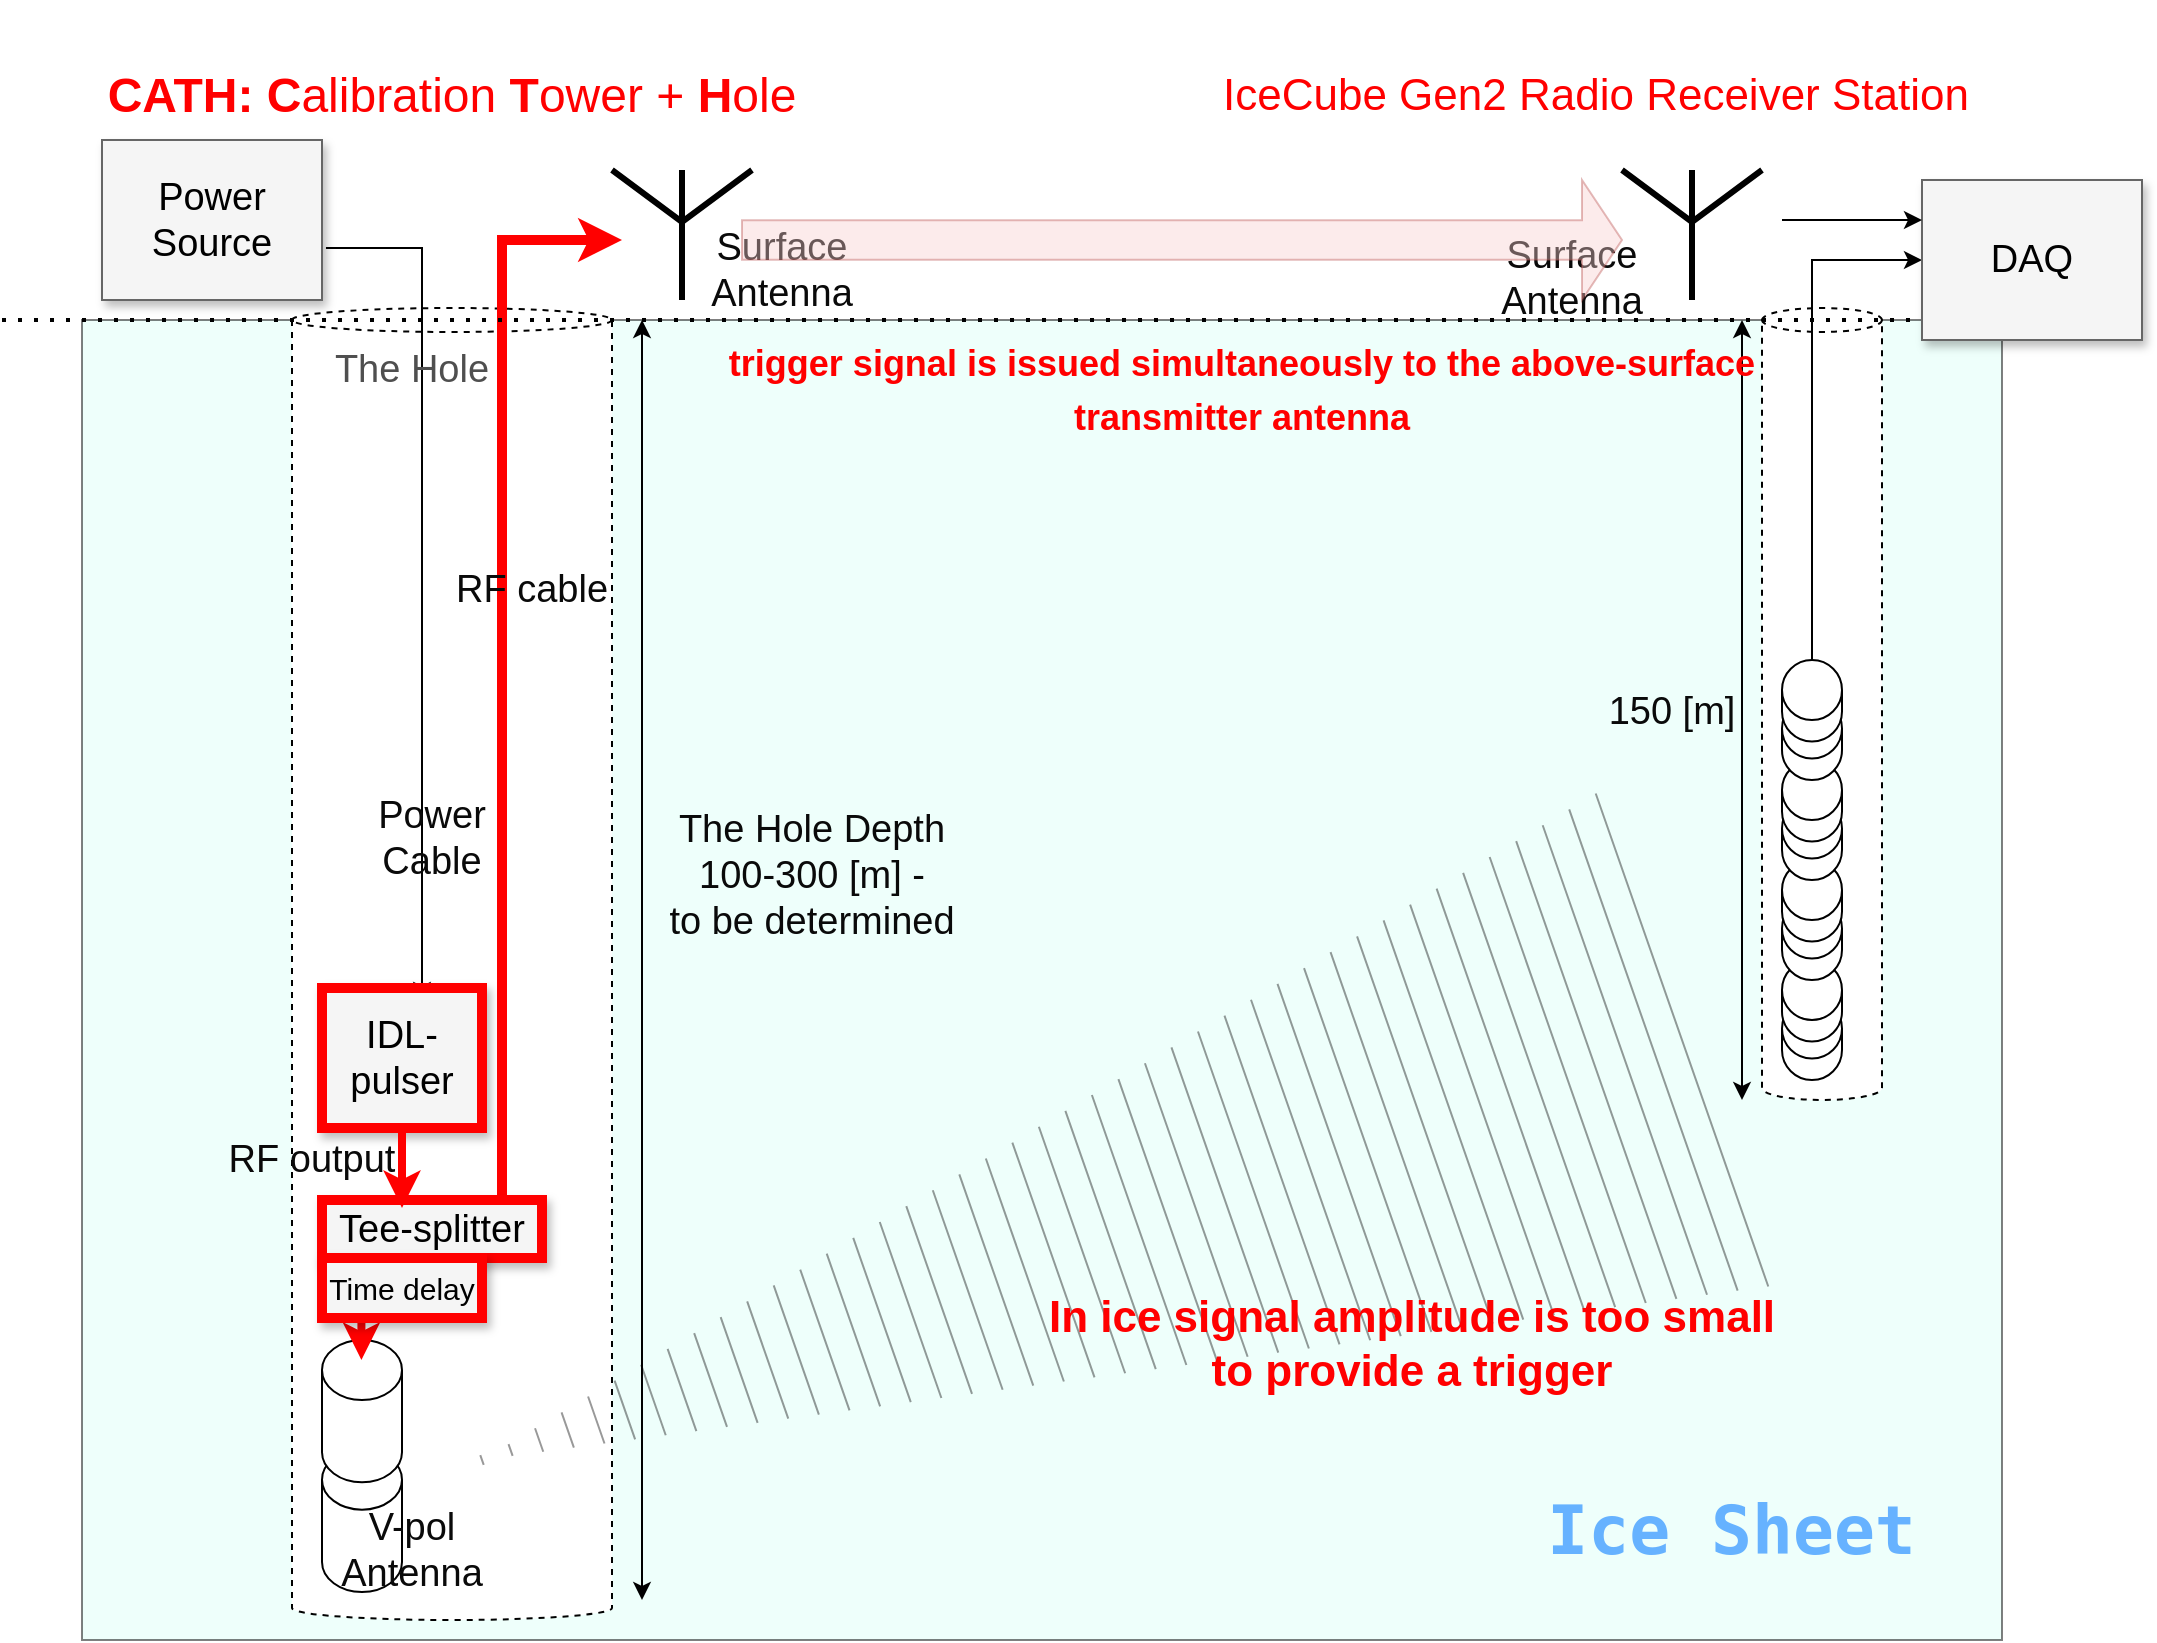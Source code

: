 <mxfile version="21.3.8" type="github">
  <diagram name="Page-1" id="90a13364-a465-7bf4-72fc-28e22215d7a0">
    <mxGraphModel dx="1578" dy="1108" grid="1" gridSize="10" guides="1" tooltips="1" connect="1" arrows="1" fold="1" page="1" pageScale="1.5" pageWidth="1169" pageHeight="826" background="none" math="0" shadow="0">
      <root>
        <mxCell id="0" style=";html=1;" />
        <mxCell id="1" style=";html=1;" parent="0" />
        <mxCell id="r9dUmVedtfp5cOGke26F-2" value="" style="rounded=0;whiteSpace=wrap;html=1;fillColor=#DEFFF7;opacity=50;movable=0;resizable=0;rotatable=0;deletable=0;editable=0;locked=1;connectable=0;" parent="1" vertex="1">
          <mxGeometry x="120" y="200" width="960" height="660" as="geometry" />
        </mxCell>
        <mxCell id="YzKj1ZApkS9-Ht2kz3JE-1" value="" style="shape=cylinder3;whiteSpace=wrap;html=1;boundedLbl=1;backgroundOutline=1;size=6;dashed=1;" parent="1" vertex="1">
          <mxGeometry x="225" y="194" width="160" height="656" as="geometry" />
        </mxCell>
        <mxCell id="3a17f1ce550125da-24" style="edgeStyle=elbowEdgeStyle;rounded=0;html=1;startArrow=none;startFill=0;jettySize=auto;orthogonalLoop=1;fontSize=18;strokeColor=#FF0000;strokeWidth=5;exitX=0.75;exitY=0;exitDx=0;exitDy=0;" parent="1" source="YzKj1ZApkS9-Ht2kz3JE-7" edge="1">
          <mxGeometry relative="1" as="geometry">
            <mxPoint x="330" y="590" as="sourcePoint" />
            <mxPoint x="390" y="160" as="targetPoint" />
            <Array as="points">
              <mxPoint x="330" y="100" />
              <mxPoint x="354.5" y="699" />
            </Array>
          </mxGeometry>
        </mxCell>
        <mxCell id="YzKj1ZApkS9-Ht2kz3JE-14" value="" style="endArrow=classic;html=1;rounded=0;exitX=1.018;exitY=0.675;exitDx=0;exitDy=0;exitPerimeter=0;" parent="1" source="YzKj1ZApkS9-Ht2kz3JE-13" edge="1">
          <mxGeometry width="50" height="50" relative="1" as="geometry">
            <mxPoint x="580" y="320" as="sourcePoint" />
            <mxPoint x="290" y="540" as="targetPoint" />
            <Array as="points">
              <mxPoint x="290" y="164" />
            </Array>
          </mxGeometry>
        </mxCell>
        <mxCell id="YzKj1ZApkS9-Ht2kz3JE-27" style="edgeStyle=orthogonalEdgeStyle;rounded=0;orthogonalLoop=1;jettySize=auto;html=1;exitX=0.5;exitY=1;exitDx=0;exitDy=0;exitPerimeter=0;" parent="1" source="YzKj1ZApkS9-Ht2kz3JE-1" target="YzKj1ZApkS9-Ht2kz3JE-1" edge="1">
          <mxGeometry relative="1" as="geometry" />
        </mxCell>
        <mxCell id="YzKj1ZApkS9-Ht2kz3JE-34" value="" style="edgeStyle=none;orthogonalLoop=1;jettySize=auto;html=1;rounded=0;startArrow=classic;startFill=1;" parent="1" edge="1">
          <mxGeometry width="80" relative="1" as="geometry">
            <mxPoint x="400" y="200" as="sourcePoint" />
            <mxPoint x="400" y="840" as="targetPoint" />
            <Array as="points" />
          </mxGeometry>
        </mxCell>
        <mxCell id="YzKj1ZApkS9-Ht2kz3JE-35" value="&lt;div style=&quot;font-size: 19px;&quot;&gt;&lt;font style=&quot;font-size: 19px;&quot; color=&quot;#0a0a0a&quot;&gt;The Hole Depth 100-300 [m] - &lt;br style=&quot;font-size: 19px;&quot;&gt;&lt;/font&gt;&lt;/div&gt;&lt;div style=&quot;font-size: 19px;&quot;&gt;&lt;font style=&quot;font-size: 19px;&quot; color=&quot;#0a0a0a&quot;&gt;to be determined&lt;/font&gt;&lt;/div&gt;" style="text;strokeColor=none;align=center;fillColor=none;html=1;verticalAlign=middle;whiteSpace=wrap;rounded=0;strokeWidth=4;fontStyle=0;fontSize=19;fontColor=#4F4F4F;" parent="1" vertex="1">
          <mxGeometry x="410" y="430" width="150" height="96" as="geometry" />
        </mxCell>
        <mxCell id="YzKj1ZApkS9-Ht2kz3JE-36" value="&lt;font style=&quot;font-size: 24px;&quot;&gt;&lt;b&gt;CATH:&lt;/b&gt; &lt;b&gt;C&lt;/b&gt;alibration &lt;b&gt;T&lt;/b&gt;ower + &lt;b&gt;H&lt;/b&gt;ole&lt;/font&gt;" style="text;strokeColor=none;align=center;fillColor=none;html=1;verticalAlign=middle;whiteSpace=wrap;rounded=0;strokeWidth=4;fontStyle=0;fontSize=17;fontColor=#FF0000;" parent="1" vertex="1">
          <mxGeometry x="110" y="58" width="390" height="60" as="geometry" />
        </mxCell>
        <mxCell id="YzKj1ZApkS9-Ht2kz3JE-37" value="&lt;div style=&quot;font-size: 22px;&quot;&gt;&lt;span style=&quot;font-size: 22px;&quot;&gt;IceCube Gen2 Radio Receiver Station &lt;br style=&quot;font-size: 22px;&quot;&gt;&lt;/span&gt;&lt;/div&gt;&lt;div style=&quot;font-size: 22px;&quot;&gt;&lt;span style=&quot;font-size: 22px;&quot;&gt;&lt;/span&gt;&lt;/div&gt;" style="text;strokeColor=none;align=center;fillColor=none;html=1;verticalAlign=middle;whiteSpace=wrap;rounded=0;strokeWidth=4;fontStyle=0;fontSize=22;fontColor=#FF0000;" parent="1" vertex="1">
          <mxGeometry x="682" y="40" width="390" height="96" as="geometry" />
        </mxCell>
        <mxCell id="YzKj1ZApkS9-Ht2kz3JE-38" value="" style="shape=cylinder3;whiteSpace=wrap;html=1;boundedLbl=1;backgroundOutline=1;size=6;dashed=1;" parent="1" vertex="1">
          <mxGeometry x="960" y="194" width="60" height="396" as="geometry" />
        </mxCell>
        <mxCell id="YzKj1ZApkS9-Ht2kz3JE-39" value="&lt;font style=&quot;font-size: 19px;&quot; color=&quot;#0a0a0a&quot;&gt;Surface Antenna&lt;br style=&quot;font-size: 19px;&quot;&gt;&lt;/font&gt;" style="text;strokeColor=none;align=center;fillColor=none;html=1;verticalAlign=middle;whiteSpace=wrap;rounded=0;strokeWidth=4;fontStyle=0;fontSize=19;fontColor=#4F4F4F;" parent="1" vertex="1">
          <mxGeometry x="820" y="164" width="90" height="30" as="geometry" />
        </mxCell>
        <mxCell id="YzKj1ZApkS9-Ht2kz3JE-2" value="The Hole" style="text;strokeColor=none;align=center;fillColor=none;html=1;verticalAlign=middle;whiteSpace=wrap;rounded=0;strokeWidth=4;fontStyle=0;fontSize=19;fontColor=#4F4F4F;" parent="1" vertex="1">
          <mxGeometry x="240" y="210" width="90" height="30" as="geometry" />
        </mxCell>
        <mxCell id="YzKj1ZApkS9-Ht2kz3JE-13" value="Power Source" style="whiteSpace=wrap;html=1;shadow=1;fontSize=19;fillColor=#f5f5f5;strokeColor=#666666;" parent="1" vertex="1">
          <mxGeometry x="130" y="110" width="110" height="80" as="geometry" />
        </mxCell>
        <mxCell id="YzKj1ZApkS9-Ht2kz3JE-23" value="" style="verticalLabelPosition=bottom;shadow=0;dashed=0;align=center;html=1;verticalAlign=top;shape=mxgraph.electrical.radio.aerial_-_antenna_1;strokeWidth=3;" parent="1" vertex="1">
          <mxGeometry x="385" y="125" width="70" height="65" as="geometry" />
        </mxCell>
        <mxCell id="YzKj1ZApkS9-Ht2kz3JE-24" value="&lt;font style=&quot;font-size: 19px;&quot; color=&quot;#0a0a0a&quot;&gt;Surface Antenna&lt;br style=&quot;font-size: 19px;&quot;&gt;&lt;/font&gt;" style="text;strokeColor=none;align=center;fillColor=none;html=1;verticalAlign=middle;whiteSpace=wrap;rounded=0;strokeWidth=4;fontStyle=0;fontSize=19;fontColor=#4F4F4F;" parent="1" vertex="1">
          <mxGeometry x="425" y="160" width="90" height="30" as="geometry" />
        </mxCell>
        <mxCell id="YzKj1ZApkS9-Ht2kz3JE-40" value="" style="verticalLabelPosition=bottom;shadow=0;dashed=0;align=center;html=1;verticalAlign=top;shape=mxgraph.electrical.radio.aerial_-_antenna_1;strokeWidth=3;" parent="1" vertex="1">
          <mxGeometry x="890" y="125" width="70" height="65" as="geometry" />
        </mxCell>
        <mxCell id="YzKj1ZApkS9-Ht2kz3JE-64" value="" style="group" parent="1" vertex="1" connectable="0">
          <mxGeometry x="970" y="520" width="30" height="60" as="geometry" />
        </mxCell>
        <mxCell id="YzKj1ZApkS9-Ht2kz3JE-65" value="" style="shape=cylinder3;whiteSpace=wrap;html=1;boundedLbl=1;backgroundOutline=1;size=15;container=1;" parent="YzKj1ZApkS9-Ht2kz3JE-64" vertex="1">
          <mxGeometry y="19.243" width="30" height="40.757" as="geometry" />
        </mxCell>
        <mxCell id="YzKj1ZApkS9-Ht2kz3JE-66" value="" style="shape=cylinder3;whiteSpace=wrap;html=1;boundedLbl=1;backgroundOutline=1;size=15;" parent="YzKj1ZApkS9-Ht2kz3JE-64" vertex="1">
          <mxGeometry width="30" height="40.757" as="geometry" />
        </mxCell>
        <mxCell id="YzKj1ZApkS9-Ht2kz3JE-61" value="" style="group" parent="1" vertex="1" connectable="0">
          <mxGeometry x="970" y="470" width="30" height="60" as="geometry" />
        </mxCell>
        <mxCell id="YzKj1ZApkS9-Ht2kz3JE-62" value="" style="shape=cylinder3;whiteSpace=wrap;html=1;boundedLbl=1;backgroundOutline=1;size=15;container=1;" parent="YzKj1ZApkS9-Ht2kz3JE-61" vertex="1">
          <mxGeometry y="19.243" width="30" height="40.757" as="geometry" />
        </mxCell>
        <mxCell id="YzKj1ZApkS9-Ht2kz3JE-63" value="" style="shape=cylinder3;whiteSpace=wrap;html=1;boundedLbl=1;backgroundOutline=1;size=15;" parent="YzKj1ZApkS9-Ht2kz3JE-61" vertex="1">
          <mxGeometry width="30" height="40.757" as="geometry" />
        </mxCell>
        <mxCell id="YzKj1ZApkS9-Ht2kz3JE-57" value="" style="group" parent="1" vertex="1" connectable="0">
          <mxGeometry x="970" y="420" width="30" height="60" as="geometry" />
        </mxCell>
        <mxCell id="YzKj1ZApkS9-Ht2kz3JE-58" value="" style="shape=cylinder3;whiteSpace=wrap;html=1;boundedLbl=1;backgroundOutline=1;size=15;container=1;" parent="YzKj1ZApkS9-Ht2kz3JE-57" vertex="1">
          <mxGeometry y="19.243" width="30" height="40.757" as="geometry" />
        </mxCell>
        <mxCell id="YzKj1ZApkS9-Ht2kz3JE-59" value="" style="shape=cylinder3;whiteSpace=wrap;html=1;boundedLbl=1;backgroundOutline=1;size=15;" parent="YzKj1ZApkS9-Ht2kz3JE-57" vertex="1">
          <mxGeometry width="30" height="40.757" as="geometry" />
        </mxCell>
        <mxCell id="YzKj1ZApkS9-Ht2kz3JE-53" value="" style="group" parent="1" vertex="1" connectable="0">
          <mxGeometry x="970" y="370" width="30" height="60" as="geometry" />
        </mxCell>
        <mxCell id="YzKj1ZApkS9-Ht2kz3JE-54" value="" style="shape=cylinder3;whiteSpace=wrap;html=1;boundedLbl=1;backgroundOutline=1;size=15;container=1;" parent="YzKj1ZApkS9-Ht2kz3JE-53" vertex="1">
          <mxGeometry y="19.243" width="30" height="40.757" as="geometry" />
        </mxCell>
        <mxCell id="YzKj1ZApkS9-Ht2kz3JE-55" value="" style="shape=cylinder3;whiteSpace=wrap;html=1;boundedLbl=1;backgroundOutline=1;size=15;" parent="YzKj1ZApkS9-Ht2kz3JE-53" vertex="1">
          <mxGeometry width="30" height="40.757" as="geometry" />
        </mxCell>
        <mxCell id="YzKj1ZApkS9-Ht2kz3JE-73" value="" style="edgeStyle=none;orthogonalLoop=1;jettySize=auto;html=1;rounded=0;entryX=0;entryY=0.5;entryDx=0;entryDy=0;" parent="1" source="YzKj1ZApkS9-Ht2kz3JE-55" target="xaUiZIV8ruANzK8FW52S-6" edge="1">
          <mxGeometry width="80" relative="1" as="geometry">
            <mxPoint x="980" y="370" as="sourcePoint" />
            <mxPoint x="950" y="170" as="targetPoint" />
            <Array as="points">
              <mxPoint x="985" y="170" />
            </Array>
          </mxGeometry>
        </mxCell>
        <mxCell id="YzKj1ZApkS9-Ht2kz3JE-76" value="" style="edgeStyle=none;orthogonalLoop=1;jettySize=auto;html=1;rounded=0;startArrow=classic;startFill=1;" parent="1" edge="1">
          <mxGeometry width="80" relative="1" as="geometry">
            <mxPoint x="950" y="200" as="sourcePoint" />
            <mxPoint x="950" y="590" as="targetPoint" />
            <Array as="points" />
          </mxGeometry>
        </mxCell>
        <mxCell id="YzKj1ZApkS9-Ht2kz3JE-77" value="&lt;font style=&quot;font-size: 19px;&quot; color=&quot;#0a0a0a&quot;&gt;150 [m]&lt;/font&gt;" style="text;strokeColor=none;align=center;fillColor=none;html=1;verticalAlign=middle;whiteSpace=wrap;rounded=0;strokeWidth=4;fontStyle=0;fontSize=19;fontColor=#4F4F4F;" parent="1" vertex="1">
          <mxGeometry x="850" y="348" width="130" height="96" as="geometry" />
        </mxCell>
        <mxCell id="YzKj1ZApkS9-Ht2kz3JE-81" value="" style="group" parent="1" vertex="1" connectable="0">
          <mxGeometry x="190" y="444" width="180" height="392" as="geometry" />
        </mxCell>
        <mxCell id="YzKj1ZApkS9-Ht2kz3JE-3" value="IDL-pulser" style="whiteSpace=wrap;html=1;shadow=1;fontSize=19;fillColor=#f5f5f5;strokeColor=#FF0000;strokeWidth=5;" parent="YzKj1ZApkS9-Ht2kz3JE-81" vertex="1">
          <mxGeometry x="50" y="90" width="80" height="70" as="geometry" />
        </mxCell>
        <mxCell id="YzKj1ZApkS9-Ht2kz3JE-6" value="&lt;font style=&quot;font-size: 19px;&quot; color=&quot;#0a0a0a&quot;&gt;RF output&lt;/font&gt;" style="text;strokeColor=none;align=center;fillColor=none;html=1;verticalAlign=middle;whiteSpace=wrap;rounded=0;strokeWidth=4;fontStyle=0;fontSize=19;fontColor=#4F4F4F;" parent="YzKj1ZApkS9-Ht2kz3JE-81" vertex="1">
          <mxGeometry y="161" width="90" height="30" as="geometry" />
        </mxCell>
        <mxCell id="YzKj1ZApkS9-Ht2kz3JE-7" value="Tee-splitter" style="whiteSpace=wrap;html=1;shadow=1;fontSize=19;fillColor=#f5f5f5;strokeColor=#FF0000;strokeWidth=5;" parent="YzKj1ZApkS9-Ht2kz3JE-81" vertex="1">
          <mxGeometry x="50" y="196" width="110" height="29" as="geometry" />
        </mxCell>
        <mxCell id="YzKj1ZApkS9-Ht2kz3JE-4" style="edgeStyle=elbowEdgeStyle;rounded=0;html=1;startArrow=none;startFill=0;jettySize=auto;orthogonalLoop=1;fontSize=18;strokeColor=#FF0000;strokeWidth=4;" parent="YzKj1ZApkS9-Ht2kz3JE-81" edge="1">
          <mxGeometry relative="1" as="geometry">
            <mxPoint x="90" y="160" as="sourcePoint" />
            <mxPoint x="90" y="200" as="targetPoint" />
            <Array as="points">
              <mxPoint x="90" y="180" />
              <mxPoint x="120" y="190" />
            </Array>
          </mxGeometry>
        </mxCell>
        <mxCell id="YzKj1ZApkS9-Ht2kz3JE-15" value="&lt;font style=&quot;font-size: 19px;&quot; color=&quot;#0a0a0a&quot;&gt;Power Cable&lt;br style=&quot;font-size: 19px;&quot;&gt;&lt;/font&gt;" style="text;strokeColor=none;align=center;fillColor=none;html=1;verticalAlign=middle;whiteSpace=wrap;rounded=0;strokeWidth=4;fontStyle=0;fontSize=19;fontColor=#4F4F4F;" parent="YzKj1ZApkS9-Ht2kz3JE-81" vertex="1">
          <mxGeometry x="60" width="90" height="30" as="geometry" />
        </mxCell>
        <mxCell id="YzKj1ZApkS9-Ht2kz3JE-18" value="" style="group" parent="YzKj1ZApkS9-Ht2kz3JE-81" vertex="1" connectable="0">
          <mxGeometry x="50" y="266" width="40" height="126" as="geometry" />
        </mxCell>
        <mxCell id="YzKj1ZApkS9-Ht2kz3JE-17" value="" style="shape=cylinder3;whiteSpace=wrap;html=1;boundedLbl=1;backgroundOutline=1;size=15;" parent="YzKj1ZApkS9-Ht2kz3JE-18" vertex="1">
          <mxGeometry y="54.847" width="40" height="71.153" as="geometry" />
        </mxCell>
        <mxCell id="YzKj1ZApkS9-Ht2kz3JE-16" value="" style="shape=cylinder3;whiteSpace=wrap;html=1;boundedLbl=1;backgroundOutline=1;size=15;" parent="YzKj1ZApkS9-Ht2kz3JE-18" vertex="1">
          <mxGeometry width="40" height="71.153" as="geometry" />
        </mxCell>
        <mxCell id="3a17f1ce550125da-25" style="edgeStyle=elbowEdgeStyle;rounded=0;html=1;startArrow=none;startFill=0;jettySize=auto;orthogonalLoop=1;fontSize=18;strokeColor=#FF0000;strokeWidth=4;elbow=vertical;" parent="YzKj1ZApkS9-Ht2kz3JE-18" edge="1">
          <mxGeometry relative="1" as="geometry">
            <mxPoint x="19.71" y="-10" as="sourcePoint" />
            <mxPoint x="20" y="10" as="targetPoint" />
            <Array as="points">
              <mxPoint x="19.71" y="10" />
              <mxPoint x="49.71" y="20" />
            </Array>
          </mxGeometry>
        </mxCell>
        <mxCell id="YzKj1ZApkS9-Ht2kz3JE-19" value="&lt;font style=&quot;font-size: 19px;&quot; color=&quot;#0a0a0a&quot;&gt;V-pol Antenna&lt;br style=&quot;font-size: 19px;&quot;&gt;&lt;/font&gt;" style="text;strokeColor=none;align=center;fillColor=none;html=1;verticalAlign=middle;whiteSpace=wrap;rounded=0;strokeWidth=4;fontStyle=0;fontSize=19;fontColor=#4F4F4F;" parent="YzKj1ZApkS9-Ht2kz3JE-81" vertex="1">
          <mxGeometry x="50" y="356" width="90" height="30" as="geometry" />
        </mxCell>
        <mxCell id="r9dUmVedtfp5cOGke26F-14" value="&lt;font style=&quot;font-size: 15px;&quot;&gt;Time delay &lt;br&gt;&lt;/font&gt;" style="whiteSpace=wrap;html=1;shadow=1;fontSize=19;fillColor=#f5f5f5;strokeColor=#FF0000;strokeWidth=5;" parent="YzKj1ZApkS9-Ht2kz3JE-81" vertex="1">
          <mxGeometry x="50" y="225" width="80" height="30" as="geometry" />
        </mxCell>
        <mxCell id="r9dUmVedtfp5cOGke26F-1" value="" style="endArrow=none;dashed=1;html=1;dashPattern=1 3;strokeWidth=2;rounded=0;" parent="1" edge="1">
          <mxGeometry width="50" height="50" relative="1" as="geometry">
            <mxPoint x="80" y="200" as="sourcePoint" />
            <mxPoint x="1130" y="200" as="targetPoint" />
          </mxGeometry>
        </mxCell>
        <mxCell id="r9dUmVedtfp5cOGke26F-4" value="&lt;pre&gt;&lt;font style=&quot;font-size: 34px;&quot;&gt;&lt;b&gt;Ice Sheet &lt;/b&gt;&lt;/font&gt;&lt;/pre&gt;" style="text;strokeColor=none;align=center;fillColor=none;html=1;verticalAlign=middle;whiteSpace=wrap;rounded=0;fontColor=#66B2FF;" parent="1" vertex="1">
          <mxGeometry x="860" y="760" width="190" height="90" as="geometry" />
        </mxCell>
        <mxCell id="r9dUmVedtfp5cOGke26F-8" value="" style="shape=mxgraph.arrows2.wedgeArrowDashed2;html=1;bendable=0;startWidth=130.588;stepSize=15;rounded=0;opacity=40;" parent="1" edge="1">
          <mxGeometry width="100" height="100" relative="1" as="geometry">
            <mxPoint x="920" y="560" as="sourcePoint" />
            <mxPoint x="320" y="770" as="targetPoint" />
          </mxGeometry>
        </mxCell>
        <mxCell id="r9dUmVedtfp5cOGke26F-10" value="In ice signal amplitude is too small to provide a trigger" style="text;strokeColor=none;align=center;fillColor=none;html=1;verticalAlign=middle;whiteSpace=wrap;rounded=0;strokeWidth=4;fontStyle=1;fontSize=22;fontColor=#FF0000;" parent="1" vertex="1">
          <mxGeometry x="590" y="664" width="390" height="96" as="geometry" />
        </mxCell>
        <mxCell id="r9dUmVedtfp5cOGke26F-11" value="" style="html=1;shadow=0;dashed=0;align=center;verticalAlign=middle;shape=mxgraph.arrows2.arrow;dy=0.67;dx=20;notch=0;fillColor=#f8cecc;strokeColor=#b85450;opacity=40;" parent="1" vertex="1">
          <mxGeometry x="450" y="130" width="440" height="60" as="geometry" />
        </mxCell>
        <mxCell id="r9dUmVedtfp5cOGke26F-12" value="&lt;font style=&quot;font-size: 18px;&quot;&gt;trigger signal is issued simultaneously to the above-surface transmitter antenna&lt;/font&gt;" style="text;strokeColor=none;align=center;fillColor=none;html=1;verticalAlign=middle;whiteSpace=wrap;rounded=0;strokeWidth=4;fontStyle=1;fontSize=22;fontColor=#FF0000;" parent="1" vertex="1">
          <mxGeometry x="440" y="194" width="520" height="80" as="geometry" />
        </mxCell>
        <mxCell id="r9dUmVedtfp5cOGke26F-13" value="&lt;font style=&quot;font-size: 19px;&quot; color=&quot;#0a0a0a&quot;&gt;RF cable&lt;br&gt;&lt;/font&gt;" style="text;strokeColor=none;align=center;fillColor=none;html=1;verticalAlign=middle;whiteSpace=wrap;rounded=0;strokeWidth=4;fontStyle=0;fontSize=19;fontColor=#4F4F4F;" parent="1" vertex="1">
          <mxGeometry x="300" y="320" width="90" height="30" as="geometry" />
        </mxCell>
        <mxCell id="xaUiZIV8ruANzK8FW52S-6" value="DAQ" style="whiteSpace=wrap;html=1;shadow=1;fontSize=19;fillColor=#f5f5f5;strokeColor=#666666;" parent="1" vertex="1">
          <mxGeometry x="1040" y="130" width="110" height="80" as="geometry" />
        </mxCell>
        <mxCell id="xaUiZIV8ruANzK8FW52S-7" value="" style="endArrow=classic;html=1;rounded=0;entryX=0;entryY=0.25;entryDx=0;entryDy=0;" parent="1" target="xaUiZIV8ruANzK8FW52S-6" edge="1">
          <mxGeometry width="50" height="50" relative="1" as="geometry">
            <mxPoint x="970" y="150" as="sourcePoint" />
            <mxPoint x="510" y="540" as="targetPoint" />
          </mxGeometry>
        </mxCell>
      </root>
    </mxGraphModel>
  </diagram>
</mxfile>
